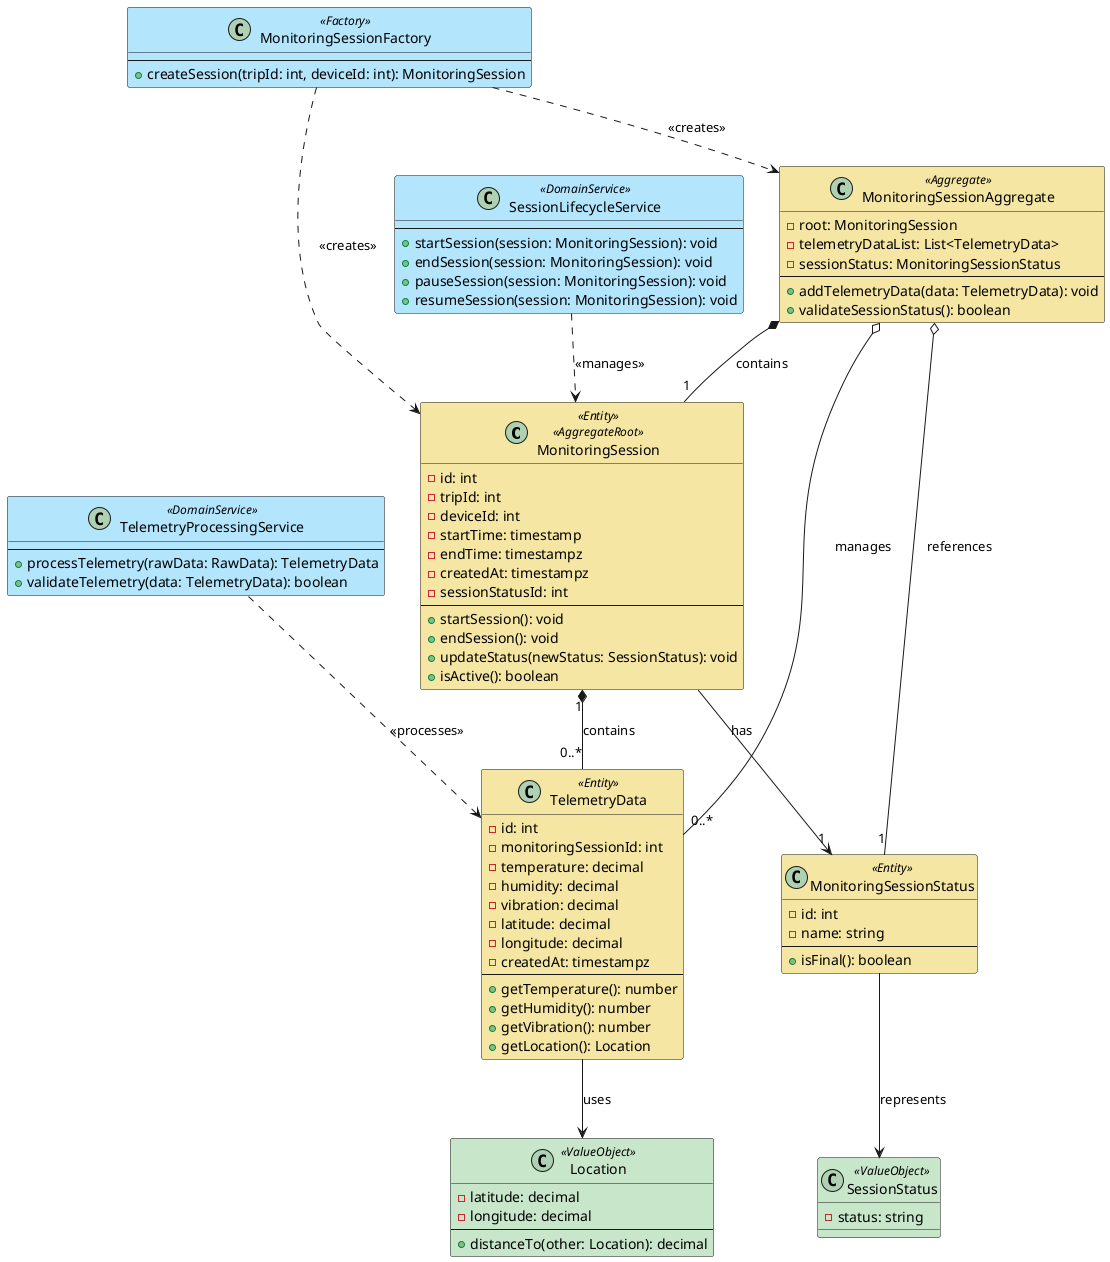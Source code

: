 @startuml Domain Layer - Real-Time Monitoring

!define ENTITY_COLOR #F5E6A3
!define VALUE_OBJECT_COLOR #C8E6C9
!define AGGREGATE_COLOR #F5E6A3
!define SERVICE_COLOR #B3E5FC
!define FACTORY_COLOR #B3E5FC

' ==================== AGGREGATE ROOT ====================
class MonitoringSession <<Entity>> <<AggregateRoot>> ENTITY_COLOR {
    - id: int
    - tripId: int
    - deviceId: int
    - startTime: timestamp
    - endTime: timestampz
    - createdAt: timestampz
    - sessionStatusId: int
    --
    + startSession(): void
    + endSession(): void
    + updateStatus(newStatus: SessionStatus): void
    + isActive(): boolean
}

' ==================== ENTITIES ====================
class TelemetryData <<Entity>> ENTITY_COLOR {
    - id: int
    - monitoringSessionId: int
    - temperature: decimal
    - humidity: decimal
    - vibration: decimal
    - latitude: decimal
    - longitude: decimal
    - createdAt: timestampz
    --
    + getTemperature(): number
    + getHumidity(): number
    + getVibration(): number
    + getLocation(): Location
}

class MonitoringSessionStatus <<Entity>> ENTITY_COLOR {
    - id: int
    - name: string
    --
    + isFinal(): boolean
}

' ==================== VALUE OBJECTS ====================
class Location <<ValueObject>> VALUE_OBJECT_COLOR {
    - latitude: decimal
    - longitude: decimal
    --
    + distanceTo(other: Location): decimal
}

class SessionStatus <<ValueObject>> VALUE_OBJECT_COLOR {
    - status: string
}

' ==================== AGGREGATE ====================
class MonitoringSessionAggregate <<Aggregate>> AGGREGATE_COLOR {
    - root: MonitoringSession
    - telemetryDataList: List<TelemetryData>
    - sessionStatus: MonitoringSessionStatus
    --
    + addTelemetryData(data: TelemetryData): void
    + validateSessionStatus(): boolean
}

' ==================== FACTORY ====================
class MonitoringSessionFactory <<Factory>> FACTORY_COLOR {
    --
    + createSession(tripId: int, deviceId: int): MonitoringSession
}

' ==================== DOMAIN SERVICES ====================
class TelemetryProcessingService <<DomainService>> SERVICE_COLOR {
    --
    + processTelemetry(rawData: RawData): TelemetryData
    + validateTelemetry(data: TelemetryData): boolean
}

class SessionLifecycleService <<DomainService>> SERVICE_COLOR {
    --
    + startSession(session: MonitoringSession): void
    + endSession(session: MonitoringSession): void
    + pauseSession(session: MonitoringSession): void
    + resumeSession(session: MonitoringSession): void
}

' ==================== RELATIONSHIPS ====================

' Aggregate composition
MonitoringSessionAggregate *-- "1" MonitoringSession : contains
MonitoringSessionAggregate o-- "0..*" TelemetryData : manages
MonitoringSessionAggregate o-- "1" MonitoringSessionStatus : references

' MonitoringSession relationships
MonitoringSession "1" *-- "0..*" TelemetryData : contains
MonitoringSession --> "1" MonitoringSessionStatus : has

' TelemetryData uses Value Objects
TelemetryData --> Location : uses

' MonitoringSessionStatus uses Value Object
MonitoringSessionStatus --> SessionStatus : represents

' Factory creates entities
MonitoringSessionFactory ..> MonitoringSession : <<creates>>
MonitoringSessionFactory ..> MonitoringSessionAggregate : <<creates>>

' Domain Services work with entities
TelemetryProcessingService ..> TelemetryData : <<processes>>
SessionLifecycleService ..> MonitoringSession : <<manages>>

@enduml
